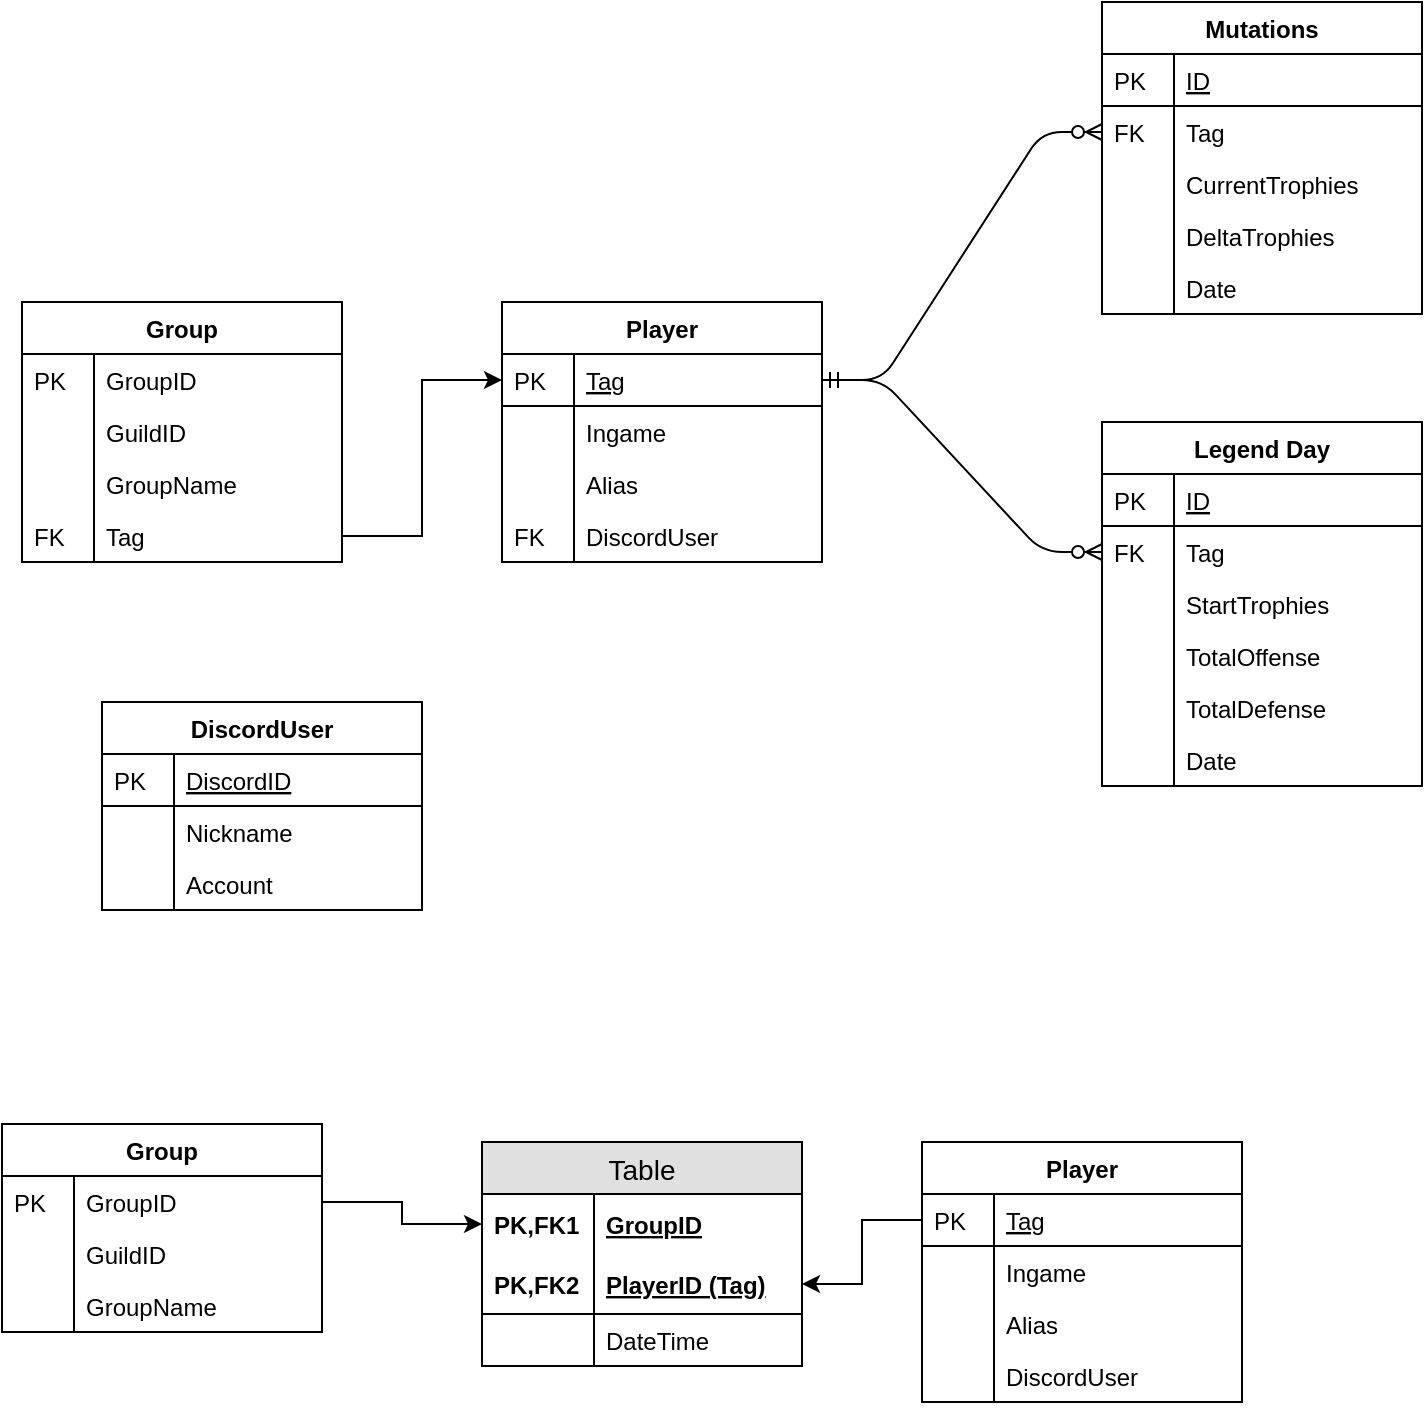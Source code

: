 <mxfile version="12.9.3" type="device"><diagram id="C5RBs43oDa-KdzZeNtuy" name="Page-1"><mxGraphModel dx="1662" dy="822" grid="1" gridSize="10" guides="1" tooltips="1" connect="1" arrows="1" fold="1" page="1" pageScale="1" pageWidth="827" pageHeight="1169" math="0" shadow="0"><root><mxCell id="WIyWlLk6GJQsqaUBKTNV-0"/><mxCell id="WIyWlLk6GJQsqaUBKTNV-1" parent="WIyWlLk6GJQsqaUBKTNV-0"/><mxCell id="E9Kwgql5SW9fUj5pc6nq-28" value="" style="edgeStyle=entityRelationEdgeStyle;fontSize=12;html=1;endArrow=ERzeroToMany;startArrow=ERmandOne;" parent="WIyWlLk6GJQsqaUBKTNV-1" source="zkfFHV4jXpPFQw0GAbJ--52" target="E9Kwgql5SW9fUj5pc6nq-3" edge="1"><mxGeometry width="100" height="100" relative="1" as="geometry"><mxPoint x="440" y="350" as="sourcePoint"/><mxPoint x="540" y="250" as="targetPoint"/></mxGeometry></mxCell><mxCell id="E9Kwgql5SW9fUj5pc6nq-33" value="" style="edgeStyle=entityRelationEdgeStyle;fontSize=12;html=1;endArrow=ERzeroToMany;startArrow=ERmandOne;" parent="WIyWlLk6GJQsqaUBKTNV-1" source="zkfFHV4jXpPFQw0GAbJ--52" target="E9Kwgql5SW9fUj5pc6nq-18" edge="1"><mxGeometry width="100" height="100" relative="1" as="geometry"><mxPoint x="460" y="189" as="sourcePoint"/><mxPoint x="580" y="215" as="targetPoint"/></mxGeometry></mxCell><mxCell id="E9Kwgql5SW9fUj5pc6nq-0" value="Mutations" style="swimlane;fontStyle=1;childLayout=stackLayout;horizontal=1;startSize=26;horizontalStack=0;resizeParent=1;resizeLast=0;collapsible=1;marginBottom=0;rounded=0;shadow=0;strokeWidth=1;" parent="WIyWlLk6GJQsqaUBKTNV-1" vertex="1"><mxGeometry x="590" y="70" width="160" height="156" as="geometry"><mxRectangle x="20" y="80" width="160" height="26" as="alternateBounds"/></mxGeometry></mxCell><mxCell id="E9Kwgql5SW9fUj5pc6nq-1" value="ID" style="shape=partialRectangle;top=0;left=0;right=0;bottom=1;align=left;verticalAlign=top;fillColor=none;spacingLeft=40;spacingRight=4;overflow=hidden;rotatable=0;points=[[0,0.5],[1,0.5]];portConstraint=eastwest;dropTarget=0;rounded=0;shadow=0;strokeWidth=1;fontStyle=4" parent="E9Kwgql5SW9fUj5pc6nq-0" vertex="1"><mxGeometry y="26" width="160" height="26" as="geometry"/></mxCell><mxCell id="E9Kwgql5SW9fUj5pc6nq-2" value="PK" style="shape=partialRectangle;top=0;left=0;bottom=0;fillColor=none;align=left;verticalAlign=top;spacingLeft=4;spacingRight=4;overflow=hidden;rotatable=0;points=[];portConstraint=eastwest;part=1;" parent="E9Kwgql5SW9fUj5pc6nq-1" vertex="1" connectable="0"><mxGeometry width="36" height="26" as="geometry"/></mxCell><mxCell id="E9Kwgql5SW9fUj5pc6nq-3" value="Tag&#10;" style="shape=partialRectangle;top=0;left=0;right=0;bottom=0;align=left;verticalAlign=top;fillColor=none;spacingLeft=40;spacingRight=4;overflow=hidden;rotatable=0;points=[[0,0.5],[1,0.5]];portConstraint=eastwest;dropTarget=0;rounded=0;shadow=0;strokeWidth=1;" parent="E9Kwgql5SW9fUj5pc6nq-0" vertex="1"><mxGeometry y="52" width="160" height="26" as="geometry"/></mxCell><mxCell id="E9Kwgql5SW9fUj5pc6nq-4" value="FK" style="shape=partialRectangle;top=0;left=0;bottom=0;fillColor=none;align=left;verticalAlign=top;spacingLeft=4;spacingRight=4;overflow=hidden;rotatable=0;points=[];portConstraint=eastwest;part=1;" parent="E9Kwgql5SW9fUj5pc6nq-3" vertex="1" connectable="0"><mxGeometry width="36" height="26" as="geometry"/></mxCell><mxCell id="E9Kwgql5SW9fUj5pc6nq-9" value="CurrentTrophies&#10;" style="shape=partialRectangle;top=0;left=0;right=0;bottom=0;align=left;verticalAlign=top;fillColor=none;spacingLeft=40;spacingRight=4;overflow=hidden;rotatable=0;points=[[0,0.5],[1,0.5]];portConstraint=eastwest;dropTarget=0;rounded=0;shadow=0;strokeWidth=1;" parent="E9Kwgql5SW9fUj5pc6nq-0" vertex="1"><mxGeometry y="78" width="160" height="26" as="geometry"/></mxCell><mxCell id="E9Kwgql5SW9fUj5pc6nq-10" value="" style="shape=partialRectangle;top=0;left=0;bottom=0;fillColor=none;align=left;verticalAlign=top;spacingLeft=4;spacingRight=4;overflow=hidden;rotatable=0;points=[];portConstraint=eastwest;part=1;" parent="E9Kwgql5SW9fUj5pc6nq-9" vertex="1" connectable="0"><mxGeometry width="36" height="26" as="geometry"/></mxCell><mxCell id="E9Kwgql5SW9fUj5pc6nq-11" value="DeltaTrophies&#10;" style="shape=partialRectangle;top=0;left=0;right=0;bottom=0;align=left;verticalAlign=top;fillColor=none;spacingLeft=40;spacingRight=4;overflow=hidden;rotatable=0;points=[[0,0.5],[1,0.5]];portConstraint=eastwest;dropTarget=0;rounded=0;shadow=0;strokeWidth=1;" parent="E9Kwgql5SW9fUj5pc6nq-0" vertex="1"><mxGeometry y="104" width="160" height="26" as="geometry"/></mxCell><mxCell id="E9Kwgql5SW9fUj5pc6nq-12" value="" style="shape=partialRectangle;top=0;left=0;bottom=0;fillColor=none;align=left;verticalAlign=top;spacingLeft=4;spacingRight=4;overflow=hidden;rotatable=0;points=[];portConstraint=eastwest;part=1;" parent="E9Kwgql5SW9fUj5pc6nq-11" vertex="1" connectable="0"><mxGeometry width="36" height="26" as="geometry"/></mxCell><mxCell id="E9Kwgql5SW9fUj5pc6nq-13" value="Date" style="shape=partialRectangle;top=0;left=0;right=0;bottom=0;align=left;verticalAlign=top;fillColor=none;spacingLeft=40;spacingRight=4;overflow=hidden;rotatable=0;points=[[0,0.5],[1,0.5]];portConstraint=eastwest;dropTarget=0;rounded=0;shadow=0;strokeWidth=1;" parent="E9Kwgql5SW9fUj5pc6nq-0" vertex="1"><mxGeometry y="130" width="160" height="26" as="geometry"/></mxCell><mxCell id="E9Kwgql5SW9fUj5pc6nq-14" value="" style="shape=partialRectangle;top=0;left=0;bottom=0;fillColor=none;align=left;verticalAlign=top;spacingLeft=4;spacingRight=4;overflow=hidden;rotatable=0;points=[];portConstraint=eastwest;part=1;" parent="E9Kwgql5SW9fUj5pc6nq-13" vertex="1" connectable="0"><mxGeometry width="36" height="26" as="geometry"/></mxCell><mxCell id="E9Kwgql5SW9fUj5pc6nq-15" value="Legend Day" style="swimlane;fontStyle=1;childLayout=stackLayout;horizontal=1;startSize=26;horizontalStack=0;resizeParent=1;resizeLast=0;collapsible=1;marginBottom=0;rounded=0;shadow=0;strokeWidth=1;" parent="WIyWlLk6GJQsqaUBKTNV-1" vertex="1"><mxGeometry x="590" y="280" width="160" height="182" as="geometry"><mxRectangle x="20" y="80" width="160" height="26" as="alternateBounds"/></mxGeometry></mxCell><mxCell id="E9Kwgql5SW9fUj5pc6nq-16" value="ID" style="shape=partialRectangle;top=0;left=0;right=0;bottom=1;align=left;verticalAlign=top;fillColor=none;spacingLeft=40;spacingRight=4;overflow=hidden;rotatable=0;points=[[0,0.5],[1,0.5]];portConstraint=eastwest;dropTarget=0;rounded=0;shadow=0;strokeWidth=1;fontStyle=4" parent="E9Kwgql5SW9fUj5pc6nq-15" vertex="1"><mxGeometry y="26" width="160" height="26" as="geometry"/></mxCell><mxCell id="E9Kwgql5SW9fUj5pc6nq-17" value="PK" style="shape=partialRectangle;top=0;left=0;bottom=0;fillColor=none;align=left;verticalAlign=top;spacingLeft=4;spacingRight=4;overflow=hidden;rotatable=0;points=[];portConstraint=eastwest;part=1;" parent="E9Kwgql5SW9fUj5pc6nq-16" vertex="1" connectable="0"><mxGeometry width="36" height="26" as="geometry"/></mxCell><mxCell id="E9Kwgql5SW9fUj5pc6nq-18" value="Tag&#10;" style="shape=partialRectangle;top=0;left=0;right=0;bottom=0;align=left;verticalAlign=top;fillColor=none;spacingLeft=40;spacingRight=4;overflow=hidden;rotatable=0;points=[[0,0.5],[1,0.5]];portConstraint=eastwest;dropTarget=0;rounded=0;shadow=0;strokeWidth=1;" parent="E9Kwgql5SW9fUj5pc6nq-15" vertex="1"><mxGeometry y="52" width="160" height="26" as="geometry"/></mxCell><mxCell id="E9Kwgql5SW9fUj5pc6nq-19" value="FK" style="shape=partialRectangle;top=0;left=0;bottom=0;fillColor=none;align=left;verticalAlign=top;spacingLeft=4;spacingRight=4;overflow=hidden;rotatable=0;points=[];portConstraint=eastwest;part=1;" parent="E9Kwgql5SW9fUj5pc6nq-18" vertex="1" connectable="0"><mxGeometry width="36" height="26" as="geometry"/></mxCell><mxCell id="E9Kwgql5SW9fUj5pc6nq-20" value="StartTrophies&#10;" style="shape=partialRectangle;top=0;left=0;right=0;bottom=0;align=left;verticalAlign=top;fillColor=none;spacingLeft=40;spacingRight=4;overflow=hidden;rotatable=0;points=[[0,0.5],[1,0.5]];portConstraint=eastwest;dropTarget=0;rounded=0;shadow=0;strokeWidth=1;" parent="E9Kwgql5SW9fUj5pc6nq-15" vertex="1"><mxGeometry y="78" width="160" height="26" as="geometry"/></mxCell><mxCell id="E9Kwgql5SW9fUj5pc6nq-21" value="" style="shape=partialRectangle;top=0;left=0;bottom=0;fillColor=none;align=left;verticalAlign=top;spacingLeft=4;spacingRight=4;overflow=hidden;rotatable=0;points=[];portConstraint=eastwest;part=1;" parent="E9Kwgql5SW9fUj5pc6nq-20" vertex="1" connectable="0"><mxGeometry width="36" height="26" as="geometry"/></mxCell><mxCell id="E9Kwgql5SW9fUj5pc6nq-22" value="TotalOffense&#10;" style="shape=partialRectangle;top=0;left=0;right=0;bottom=0;align=left;verticalAlign=top;fillColor=none;spacingLeft=40;spacingRight=4;overflow=hidden;rotatable=0;points=[[0,0.5],[1,0.5]];portConstraint=eastwest;dropTarget=0;rounded=0;shadow=0;strokeWidth=1;" parent="E9Kwgql5SW9fUj5pc6nq-15" vertex="1"><mxGeometry y="104" width="160" height="26" as="geometry"/></mxCell><mxCell id="E9Kwgql5SW9fUj5pc6nq-23" value="" style="shape=partialRectangle;top=0;left=0;bottom=0;fillColor=none;align=left;verticalAlign=top;spacingLeft=4;spacingRight=4;overflow=hidden;rotatable=0;points=[];portConstraint=eastwest;part=1;" parent="E9Kwgql5SW9fUj5pc6nq-22" vertex="1" connectable="0"><mxGeometry width="36" height="26" as="geometry"/></mxCell><mxCell id="E9Kwgql5SW9fUj5pc6nq-24" value="TotalDefense&#10;" style="shape=partialRectangle;top=0;left=0;right=0;bottom=0;align=left;verticalAlign=top;fillColor=none;spacingLeft=40;spacingRight=4;overflow=hidden;rotatable=0;points=[[0,0.5],[1,0.5]];portConstraint=eastwest;dropTarget=0;rounded=0;shadow=0;strokeWidth=1;" parent="E9Kwgql5SW9fUj5pc6nq-15" vertex="1"><mxGeometry y="130" width="160" height="26" as="geometry"/></mxCell><mxCell id="E9Kwgql5SW9fUj5pc6nq-25" value="" style="shape=partialRectangle;top=0;left=0;bottom=0;fillColor=none;align=left;verticalAlign=top;spacingLeft=4;spacingRight=4;overflow=hidden;rotatable=0;points=[];portConstraint=eastwest;part=1;" parent="E9Kwgql5SW9fUj5pc6nq-24" vertex="1" connectable="0"><mxGeometry width="36" height="26" as="geometry"/></mxCell><mxCell id="E9Kwgql5SW9fUj5pc6nq-31" value="Date" style="shape=partialRectangle;top=0;left=0;right=0;bottom=0;align=left;verticalAlign=top;fillColor=none;spacingLeft=40;spacingRight=4;overflow=hidden;rotatable=0;points=[[0,0.5],[1,0.5]];portConstraint=eastwest;dropTarget=0;rounded=0;shadow=0;strokeWidth=1;" parent="E9Kwgql5SW9fUj5pc6nq-15" vertex="1"><mxGeometry y="156" width="160" height="26" as="geometry"/></mxCell><mxCell id="E9Kwgql5SW9fUj5pc6nq-32" value="" style="shape=partialRectangle;top=0;left=0;bottom=0;fillColor=none;align=left;verticalAlign=top;spacingLeft=4;spacingRight=4;overflow=hidden;rotatable=0;points=[];portConstraint=eastwest;part=1;" parent="E9Kwgql5SW9fUj5pc6nq-31" vertex="1" connectable="0"><mxGeometry width="36" height="26" as="geometry"/></mxCell><mxCell id="zkfFHV4jXpPFQw0GAbJ--51" value="Player" style="swimlane;fontStyle=1;childLayout=stackLayout;horizontal=1;startSize=26;horizontalStack=0;resizeParent=1;resizeLast=0;collapsible=1;marginBottom=0;rounded=0;shadow=0;strokeWidth=1;" parent="WIyWlLk6GJQsqaUBKTNV-1" vertex="1"><mxGeometry x="290" y="220" width="160" height="130" as="geometry"><mxRectangle x="20" y="80" width="160" height="26" as="alternateBounds"/></mxGeometry></mxCell><mxCell id="zkfFHV4jXpPFQw0GAbJ--52" value="Tag" style="shape=partialRectangle;top=0;left=0;right=0;bottom=1;align=left;verticalAlign=top;fillColor=none;spacingLeft=40;spacingRight=4;overflow=hidden;rotatable=0;points=[[0,0.5],[1,0.5]];portConstraint=eastwest;dropTarget=0;rounded=0;shadow=0;strokeWidth=1;fontStyle=4" parent="zkfFHV4jXpPFQw0GAbJ--51" vertex="1"><mxGeometry y="26" width="160" height="26" as="geometry"/></mxCell><mxCell id="zkfFHV4jXpPFQw0GAbJ--53" value="PK" style="shape=partialRectangle;top=0;left=0;bottom=0;fillColor=none;align=left;verticalAlign=top;spacingLeft=4;spacingRight=4;overflow=hidden;rotatable=0;points=[];portConstraint=eastwest;part=1;" parent="zkfFHV4jXpPFQw0GAbJ--52" vertex="1" connectable="0"><mxGeometry width="36" height="26" as="geometry"/></mxCell><mxCell id="zkfFHV4jXpPFQw0GAbJ--54" value="Ingame" style="shape=partialRectangle;top=0;left=0;right=0;bottom=0;align=left;verticalAlign=top;fillColor=none;spacingLeft=40;spacingRight=4;overflow=hidden;rotatable=0;points=[[0,0.5],[1,0.5]];portConstraint=eastwest;dropTarget=0;rounded=0;shadow=0;strokeWidth=1;" parent="zkfFHV4jXpPFQw0GAbJ--51" vertex="1"><mxGeometry y="52" width="160" height="26" as="geometry"/></mxCell><mxCell id="zkfFHV4jXpPFQw0GAbJ--55" value="" style="shape=partialRectangle;top=0;left=0;bottom=0;fillColor=none;align=left;verticalAlign=top;spacingLeft=4;spacingRight=4;overflow=hidden;rotatable=0;points=[];portConstraint=eastwest;part=1;" parent="zkfFHV4jXpPFQw0GAbJ--54" vertex="1" connectable="0"><mxGeometry width="36" height="26" as="geometry"/></mxCell><mxCell id="E9Kwgql5SW9fUj5pc6nq-5" value="Alias&#10;" style="shape=partialRectangle;top=0;left=0;right=0;bottom=0;align=left;verticalAlign=top;fillColor=none;spacingLeft=40;spacingRight=4;overflow=hidden;rotatable=0;points=[[0,0.5],[1,0.5]];portConstraint=eastwest;dropTarget=0;rounded=0;shadow=0;strokeWidth=1;" parent="zkfFHV4jXpPFQw0GAbJ--51" vertex="1"><mxGeometry y="78" width="160" height="26" as="geometry"/></mxCell><mxCell id="E9Kwgql5SW9fUj5pc6nq-6" value="" style="shape=partialRectangle;top=0;left=0;bottom=0;fillColor=none;align=left;verticalAlign=top;spacingLeft=4;spacingRight=4;overflow=hidden;rotatable=0;points=[];portConstraint=eastwest;part=1;" parent="E9Kwgql5SW9fUj5pc6nq-5" vertex="1" connectable="0"><mxGeometry width="36" height="26" as="geometry"/></mxCell><mxCell id="E9Kwgql5SW9fUj5pc6nq-7" value="DiscordUser&#10;" style="shape=partialRectangle;top=0;left=0;right=0;bottom=0;align=left;verticalAlign=top;fillColor=none;spacingLeft=40;spacingRight=4;overflow=hidden;rotatable=0;points=[[0,0.5],[1,0.5]];portConstraint=eastwest;dropTarget=0;rounded=0;shadow=0;strokeWidth=1;" parent="zkfFHV4jXpPFQw0GAbJ--51" vertex="1"><mxGeometry y="104" width="160" height="26" as="geometry"/></mxCell><mxCell id="E9Kwgql5SW9fUj5pc6nq-8" value="FK" style="shape=partialRectangle;top=0;left=0;bottom=0;fillColor=none;align=left;verticalAlign=top;spacingLeft=4;spacingRight=4;overflow=hidden;rotatable=0;points=[];portConstraint=eastwest;part=1;" parent="E9Kwgql5SW9fUj5pc6nq-7" vertex="1" connectable="0"><mxGeometry width="36" height="26" as="geometry"/></mxCell><mxCell id="E9Kwgql5SW9fUj5pc6nq-52" value="DiscordUser" style="swimlane;fontStyle=1;childLayout=stackLayout;horizontal=1;startSize=26;horizontalStack=0;resizeParent=1;resizeLast=0;collapsible=1;marginBottom=0;rounded=0;shadow=0;strokeWidth=1;" parent="WIyWlLk6GJQsqaUBKTNV-1" vertex="1"><mxGeometry x="90" y="420" width="160" height="104" as="geometry"><mxRectangle x="20" y="80" width="160" height="26" as="alternateBounds"/></mxGeometry></mxCell><mxCell id="E9Kwgql5SW9fUj5pc6nq-53" value="DiscordID" style="shape=partialRectangle;top=0;left=0;right=0;bottom=1;align=left;verticalAlign=top;fillColor=none;spacingLeft=40;spacingRight=4;overflow=hidden;rotatable=0;points=[[0,0.5],[1,0.5]];portConstraint=eastwest;dropTarget=0;rounded=0;shadow=0;strokeWidth=1;fontStyle=4" parent="E9Kwgql5SW9fUj5pc6nq-52" vertex="1"><mxGeometry y="26" width="160" height="26" as="geometry"/></mxCell><mxCell id="E9Kwgql5SW9fUj5pc6nq-54" value="PK" style="shape=partialRectangle;top=0;left=0;bottom=0;fillColor=none;align=left;verticalAlign=top;spacingLeft=4;spacingRight=4;overflow=hidden;rotatable=0;points=[];portConstraint=eastwest;part=1;" parent="E9Kwgql5SW9fUj5pc6nq-53" vertex="1" connectable="0"><mxGeometry width="36" height="26" as="geometry"/></mxCell><mxCell id="E9Kwgql5SW9fUj5pc6nq-57" value="Nickname" style="shape=partialRectangle;top=0;left=0;right=0;bottom=0;align=left;verticalAlign=top;fillColor=none;spacingLeft=40;spacingRight=4;overflow=hidden;rotatable=0;points=[[0,0.5],[1,0.5]];portConstraint=eastwest;dropTarget=0;rounded=0;shadow=0;strokeWidth=1;" parent="E9Kwgql5SW9fUj5pc6nq-52" vertex="1"><mxGeometry y="52" width="160" height="26" as="geometry"/></mxCell><mxCell id="E9Kwgql5SW9fUj5pc6nq-58" value="" style="shape=partialRectangle;top=0;left=0;bottom=0;fillColor=none;align=left;verticalAlign=top;spacingLeft=4;spacingRight=4;overflow=hidden;rotatable=0;points=[];portConstraint=eastwest;part=1;" parent="E9Kwgql5SW9fUj5pc6nq-57" vertex="1" connectable="0"><mxGeometry width="36" height="26" as="geometry"/></mxCell><mxCell id="E9Kwgql5SW9fUj5pc6nq-59" value="Account" style="shape=partialRectangle;top=0;left=0;right=0;bottom=0;align=left;verticalAlign=top;fillColor=none;spacingLeft=40;spacingRight=4;overflow=hidden;rotatable=0;points=[[0,0.5],[1,0.5]];portConstraint=eastwest;dropTarget=0;rounded=0;shadow=0;strokeWidth=1;" parent="E9Kwgql5SW9fUj5pc6nq-52" vertex="1"><mxGeometry y="78" width="160" height="26" as="geometry"/></mxCell><mxCell id="E9Kwgql5SW9fUj5pc6nq-60" value="" style="shape=partialRectangle;top=0;left=0;bottom=0;fillColor=none;align=left;verticalAlign=top;spacingLeft=4;spacingRight=4;overflow=hidden;rotatable=0;points=[];portConstraint=eastwest;part=1;" parent="E9Kwgql5SW9fUj5pc6nq-59" vertex="1" connectable="0"><mxGeometry width="36" height="26" as="geometry"/></mxCell><mxCell id="E9Kwgql5SW9fUj5pc6nq-64" value="Group" style="swimlane;fontStyle=1;childLayout=stackLayout;horizontal=1;startSize=26;horizontalStack=0;resizeParent=1;resizeLast=0;collapsible=1;marginBottom=0;rounded=0;shadow=0;strokeWidth=1;" parent="WIyWlLk6GJQsqaUBKTNV-1" vertex="1"><mxGeometry x="50" y="220" width="160" height="130" as="geometry"><mxRectangle x="20" y="80" width="160" height="26" as="alternateBounds"/></mxGeometry></mxCell><mxCell id="E9Kwgql5SW9fUj5pc6nq-65" value="GroupID" style="shape=partialRectangle;top=0;left=0;right=0;bottom=0;align=left;verticalAlign=top;fillColor=none;spacingLeft=40;spacingRight=4;overflow=hidden;rotatable=0;points=[[0,0.5],[1,0.5]];portConstraint=eastwest;dropTarget=0;rounded=0;shadow=0;strokeWidth=1;" parent="E9Kwgql5SW9fUj5pc6nq-64" vertex="1"><mxGeometry y="26" width="160" height="26" as="geometry"/></mxCell><mxCell id="E9Kwgql5SW9fUj5pc6nq-66" value="PK" style="shape=partialRectangle;top=0;left=0;bottom=0;fillColor=none;align=left;verticalAlign=top;spacingLeft=4;spacingRight=4;overflow=hidden;rotatable=0;points=[];portConstraint=eastwest;part=1;" parent="E9Kwgql5SW9fUj5pc6nq-65" vertex="1" connectable="0"><mxGeometry width="36" height="26" as="geometry"/></mxCell><mxCell id="E9Kwgql5SW9fUj5pc6nq-69" value="GuildID" style="shape=partialRectangle;top=0;left=0;right=0;bottom=0;align=left;verticalAlign=top;fillColor=none;spacingLeft=40;spacingRight=4;overflow=hidden;rotatable=0;points=[[0,0.5],[1,0.5]];portConstraint=eastwest;dropTarget=0;rounded=0;shadow=0;strokeWidth=1;" parent="E9Kwgql5SW9fUj5pc6nq-64" vertex="1"><mxGeometry y="52" width="160" height="26" as="geometry"/></mxCell><mxCell id="E9Kwgql5SW9fUj5pc6nq-70" value="" style="shape=partialRectangle;top=0;left=0;bottom=0;fillColor=none;align=left;verticalAlign=top;spacingLeft=4;spacingRight=4;overflow=hidden;rotatable=0;points=[];portConstraint=eastwest;part=1;" parent="E9Kwgql5SW9fUj5pc6nq-69" vertex="1" connectable="0"><mxGeometry width="36" height="26" as="geometry"/></mxCell><mxCell id="E9Kwgql5SW9fUj5pc6nq-67" value="GroupName" style="shape=partialRectangle;top=0;left=0;right=0;bottom=0;align=left;verticalAlign=top;fillColor=none;spacingLeft=40;spacingRight=4;overflow=hidden;rotatable=0;points=[[0,0.5],[1,0.5]];portConstraint=eastwest;dropTarget=0;rounded=0;shadow=0;strokeWidth=1;" parent="E9Kwgql5SW9fUj5pc6nq-64" vertex="1"><mxGeometry y="78" width="160" height="26" as="geometry"/></mxCell><mxCell id="E9Kwgql5SW9fUj5pc6nq-68" value="" style="shape=partialRectangle;top=0;left=0;bottom=0;fillColor=none;align=left;verticalAlign=top;spacingLeft=4;spacingRight=4;overflow=hidden;rotatable=0;points=[];portConstraint=eastwest;part=1;" parent="E9Kwgql5SW9fUj5pc6nq-67" vertex="1" connectable="0"><mxGeometry width="36" height="26" as="geometry"/></mxCell><mxCell id="E9Kwgql5SW9fUj5pc6nq-71" value="Tag" style="shape=partialRectangle;top=0;left=0;right=0;bottom=0;align=left;verticalAlign=top;fillColor=none;spacingLeft=40;spacingRight=4;overflow=hidden;rotatable=0;points=[[0,0.5],[1,0.5]];portConstraint=eastwest;dropTarget=0;rounded=0;shadow=0;strokeWidth=1;" parent="E9Kwgql5SW9fUj5pc6nq-64" vertex="1"><mxGeometry y="104" width="160" height="26" as="geometry"/></mxCell><mxCell id="E9Kwgql5SW9fUj5pc6nq-72" value="FK" style="shape=partialRectangle;top=0;left=0;bottom=0;fillColor=none;align=left;verticalAlign=top;spacingLeft=4;spacingRight=4;overflow=hidden;rotatable=0;points=[];portConstraint=eastwest;part=1;" parent="E9Kwgql5SW9fUj5pc6nq-71" vertex="1" connectable="0"><mxGeometry width="36" height="26" as="geometry"/></mxCell><mxCell id="E9Kwgql5SW9fUj5pc6nq-74" style="edgeStyle=orthogonalEdgeStyle;rounded=0;orthogonalLoop=1;jettySize=auto;html=1;" parent="WIyWlLk6GJQsqaUBKTNV-1" source="E9Kwgql5SW9fUj5pc6nq-71" target="zkfFHV4jXpPFQw0GAbJ--52" edge="1"><mxGeometry relative="1" as="geometry"/></mxCell><mxCell id="E9Kwgql5SW9fUj5pc6nq-75" value="Table" style="swimlane;fontStyle=0;childLayout=stackLayout;horizontal=1;startSize=26;fillColor=#e0e0e0;horizontalStack=0;resizeParent=1;resizeParentMax=0;resizeLast=0;collapsible=1;marginBottom=0;swimlaneFillColor=#ffffff;align=center;fontSize=14;" parent="WIyWlLk6GJQsqaUBKTNV-1" vertex="1"><mxGeometry x="280" y="640" width="160" height="112" as="geometry"/></mxCell><mxCell id="E9Kwgql5SW9fUj5pc6nq-76" value="GroupID" style="shape=partialRectangle;top=0;left=0;right=0;bottom=0;align=left;verticalAlign=middle;fillColor=none;spacingLeft=60;spacingRight=4;overflow=hidden;rotatable=0;points=[[0,0.5],[1,0.5]];portConstraint=eastwest;dropTarget=0;fontStyle=5;fontSize=12;" parent="E9Kwgql5SW9fUj5pc6nq-75" vertex="1"><mxGeometry y="26" width="160" height="30" as="geometry"/></mxCell><mxCell id="E9Kwgql5SW9fUj5pc6nq-77" value="PK,FK1" style="shape=partialRectangle;fontStyle=1;top=0;left=0;bottom=0;fillColor=none;align=left;verticalAlign=middle;spacingLeft=4;spacingRight=4;overflow=hidden;rotatable=0;points=[];portConstraint=eastwest;part=1;fontSize=12;" parent="E9Kwgql5SW9fUj5pc6nq-76" vertex="1" connectable="0"><mxGeometry width="56" height="30" as="geometry"/></mxCell><mxCell id="E9Kwgql5SW9fUj5pc6nq-78" value="PlayerID (Tag)" style="shape=partialRectangle;top=0;left=0;right=0;bottom=1;align=left;verticalAlign=middle;fillColor=none;spacingLeft=60;spacingRight=4;overflow=hidden;rotatable=0;points=[[0,0.5],[1,0.5]];portConstraint=eastwest;dropTarget=0;fontStyle=5;fontSize=12;" parent="E9Kwgql5SW9fUj5pc6nq-75" vertex="1"><mxGeometry y="56" width="160" height="30" as="geometry"/></mxCell><mxCell id="E9Kwgql5SW9fUj5pc6nq-79" value="PK,FK2" style="shape=partialRectangle;fontStyle=1;top=0;left=0;bottom=0;fillColor=none;align=left;verticalAlign=middle;spacingLeft=4;spacingRight=4;overflow=hidden;rotatable=0;points=[];portConstraint=eastwest;part=1;fontSize=12;" parent="E9Kwgql5SW9fUj5pc6nq-78" vertex="1" connectable="0"><mxGeometry width="56" height="30" as="geometry"/></mxCell><mxCell id="E9Kwgql5SW9fUj5pc6nq-80" value="DateTime" style="shape=partialRectangle;top=0;left=0;right=0;bottom=0;align=left;verticalAlign=top;fillColor=none;spacingLeft=60;spacingRight=4;overflow=hidden;rotatable=0;points=[[0,0.5],[1,0.5]];portConstraint=eastwest;dropTarget=0;fontSize=12;" parent="E9Kwgql5SW9fUj5pc6nq-75" vertex="1"><mxGeometry y="86" width="160" height="26" as="geometry"/></mxCell><mxCell id="E9Kwgql5SW9fUj5pc6nq-81" value="" style="shape=partialRectangle;top=0;left=0;bottom=0;fillColor=none;align=left;verticalAlign=top;spacingLeft=4;spacingRight=4;overflow=hidden;rotatable=0;points=[];portConstraint=eastwest;part=1;fontSize=12;" parent="E9Kwgql5SW9fUj5pc6nq-80" vertex="1" connectable="0"><mxGeometry width="56" height="26" as="geometry"/></mxCell><mxCell id="E9Kwgql5SW9fUj5pc6nq-91" style="edgeStyle=orthogonalEdgeStyle;rounded=0;orthogonalLoop=1;jettySize=auto;html=1;" parent="WIyWlLk6GJQsqaUBKTNV-1" source="E9Kwgql5SW9fUj5pc6nq-83" target="E9Kwgql5SW9fUj5pc6nq-76" edge="1"><mxGeometry relative="1" as="geometry"/></mxCell><mxCell id="E9Kwgql5SW9fUj5pc6nq-82" value="Group" style="swimlane;fontStyle=1;childLayout=stackLayout;horizontal=1;startSize=26;horizontalStack=0;resizeParent=1;resizeLast=0;collapsible=1;marginBottom=0;rounded=0;shadow=0;strokeWidth=1;" parent="WIyWlLk6GJQsqaUBKTNV-1" vertex="1"><mxGeometry x="40" y="631" width="160" height="104" as="geometry"><mxRectangle x="20" y="80" width="160" height="26" as="alternateBounds"/></mxGeometry></mxCell><mxCell id="E9Kwgql5SW9fUj5pc6nq-83" value="GroupID" style="shape=partialRectangle;top=0;left=0;right=0;bottom=0;align=left;verticalAlign=top;fillColor=none;spacingLeft=40;spacingRight=4;overflow=hidden;rotatable=0;points=[[0,0.5],[1,0.5]];portConstraint=eastwest;dropTarget=0;rounded=0;shadow=0;strokeWidth=1;" parent="E9Kwgql5SW9fUj5pc6nq-82" vertex="1"><mxGeometry y="26" width="160" height="26" as="geometry"/></mxCell><mxCell id="E9Kwgql5SW9fUj5pc6nq-84" value="PK" style="shape=partialRectangle;top=0;left=0;bottom=0;fillColor=none;align=left;verticalAlign=top;spacingLeft=4;spacingRight=4;overflow=hidden;rotatable=0;points=[];portConstraint=eastwest;part=1;" parent="E9Kwgql5SW9fUj5pc6nq-83" vertex="1" connectable="0"><mxGeometry width="36" height="26" as="geometry"/></mxCell><mxCell id="E9Kwgql5SW9fUj5pc6nq-85" value="GuildID" style="shape=partialRectangle;top=0;left=0;right=0;bottom=0;align=left;verticalAlign=top;fillColor=none;spacingLeft=40;spacingRight=4;overflow=hidden;rotatable=0;points=[[0,0.5],[1,0.5]];portConstraint=eastwest;dropTarget=0;rounded=0;shadow=0;strokeWidth=1;" parent="E9Kwgql5SW9fUj5pc6nq-82" vertex="1"><mxGeometry y="52" width="160" height="26" as="geometry"/></mxCell><mxCell id="E9Kwgql5SW9fUj5pc6nq-86" value="" style="shape=partialRectangle;top=0;left=0;bottom=0;fillColor=none;align=left;verticalAlign=top;spacingLeft=4;spacingRight=4;overflow=hidden;rotatable=0;points=[];portConstraint=eastwest;part=1;" parent="E9Kwgql5SW9fUj5pc6nq-85" vertex="1" connectable="0"><mxGeometry width="36" height="26" as="geometry"/></mxCell><mxCell id="E9Kwgql5SW9fUj5pc6nq-87" value="GroupName" style="shape=partialRectangle;top=0;left=0;right=0;bottom=0;align=left;verticalAlign=top;fillColor=none;spacingLeft=40;spacingRight=4;overflow=hidden;rotatable=0;points=[[0,0.5],[1,0.5]];portConstraint=eastwest;dropTarget=0;rounded=0;shadow=0;strokeWidth=1;" parent="E9Kwgql5SW9fUj5pc6nq-82" vertex="1"><mxGeometry y="78" width="160" height="26" as="geometry"/></mxCell><mxCell id="E9Kwgql5SW9fUj5pc6nq-88" value="" style="shape=partialRectangle;top=0;left=0;bottom=0;fillColor=none;align=left;verticalAlign=top;spacingLeft=4;spacingRight=4;overflow=hidden;rotatable=0;points=[];portConstraint=eastwest;part=1;" parent="E9Kwgql5SW9fUj5pc6nq-87" vertex="1" connectable="0"><mxGeometry width="36" height="26" as="geometry"/></mxCell><mxCell id="E9Kwgql5SW9fUj5pc6nq-92" value="Player" style="swimlane;fontStyle=1;childLayout=stackLayout;horizontal=1;startSize=26;horizontalStack=0;resizeParent=1;resizeLast=0;collapsible=1;marginBottom=0;rounded=0;shadow=0;strokeWidth=1;" parent="WIyWlLk6GJQsqaUBKTNV-1" vertex="1"><mxGeometry x="500" y="640" width="160" height="130" as="geometry"><mxRectangle x="20" y="80" width="160" height="26" as="alternateBounds"/></mxGeometry></mxCell><mxCell id="E9Kwgql5SW9fUj5pc6nq-93" value="Tag" style="shape=partialRectangle;top=0;left=0;right=0;bottom=1;align=left;verticalAlign=top;fillColor=none;spacingLeft=40;spacingRight=4;overflow=hidden;rotatable=0;points=[[0,0.5],[1,0.5]];portConstraint=eastwest;dropTarget=0;rounded=0;shadow=0;strokeWidth=1;fontStyle=4" parent="E9Kwgql5SW9fUj5pc6nq-92" vertex="1"><mxGeometry y="26" width="160" height="26" as="geometry"/></mxCell><mxCell id="E9Kwgql5SW9fUj5pc6nq-94" value="PK" style="shape=partialRectangle;top=0;left=0;bottom=0;fillColor=none;align=left;verticalAlign=top;spacingLeft=4;spacingRight=4;overflow=hidden;rotatable=0;points=[];portConstraint=eastwest;part=1;" parent="E9Kwgql5SW9fUj5pc6nq-93" vertex="1" connectable="0"><mxGeometry width="36" height="26" as="geometry"/></mxCell><mxCell id="E9Kwgql5SW9fUj5pc6nq-95" value="Ingame" style="shape=partialRectangle;top=0;left=0;right=0;bottom=0;align=left;verticalAlign=top;fillColor=none;spacingLeft=40;spacingRight=4;overflow=hidden;rotatable=0;points=[[0,0.5],[1,0.5]];portConstraint=eastwest;dropTarget=0;rounded=0;shadow=0;strokeWidth=1;" parent="E9Kwgql5SW9fUj5pc6nq-92" vertex="1"><mxGeometry y="52" width="160" height="26" as="geometry"/></mxCell><mxCell id="E9Kwgql5SW9fUj5pc6nq-96" value="" style="shape=partialRectangle;top=0;left=0;bottom=0;fillColor=none;align=left;verticalAlign=top;spacingLeft=4;spacingRight=4;overflow=hidden;rotatable=0;points=[];portConstraint=eastwest;part=1;" parent="E9Kwgql5SW9fUj5pc6nq-95" vertex="1" connectable="0"><mxGeometry width="36" height="26" as="geometry"/></mxCell><mxCell id="E9Kwgql5SW9fUj5pc6nq-97" value="Alias&#10;" style="shape=partialRectangle;top=0;left=0;right=0;bottom=0;align=left;verticalAlign=top;fillColor=none;spacingLeft=40;spacingRight=4;overflow=hidden;rotatable=0;points=[[0,0.5],[1,0.5]];portConstraint=eastwest;dropTarget=0;rounded=0;shadow=0;strokeWidth=1;" parent="E9Kwgql5SW9fUj5pc6nq-92" vertex="1"><mxGeometry y="78" width="160" height="26" as="geometry"/></mxCell><mxCell id="E9Kwgql5SW9fUj5pc6nq-98" value="" style="shape=partialRectangle;top=0;left=0;bottom=0;fillColor=none;align=left;verticalAlign=top;spacingLeft=4;spacingRight=4;overflow=hidden;rotatable=0;points=[];portConstraint=eastwest;part=1;" parent="E9Kwgql5SW9fUj5pc6nq-97" vertex="1" connectable="0"><mxGeometry width="36" height="26" as="geometry"/></mxCell><mxCell id="E9Kwgql5SW9fUj5pc6nq-99" value="DiscordUser&#10;" style="shape=partialRectangle;top=0;left=0;right=0;bottom=0;align=left;verticalAlign=top;fillColor=none;spacingLeft=40;spacingRight=4;overflow=hidden;rotatable=0;points=[[0,0.5],[1,0.5]];portConstraint=eastwest;dropTarget=0;rounded=0;shadow=0;strokeWidth=1;" parent="E9Kwgql5SW9fUj5pc6nq-92" vertex="1"><mxGeometry y="104" width="160" height="26" as="geometry"/></mxCell><mxCell id="E9Kwgql5SW9fUj5pc6nq-100" value="" style="shape=partialRectangle;top=0;left=0;bottom=0;fillColor=none;align=left;verticalAlign=top;spacingLeft=4;spacingRight=4;overflow=hidden;rotatable=0;points=[];portConstraint=eastwest;part=1;" parent="E9Kwgql5SW9fUj5pc6nq-99" vertex="1" connectable="0"><mxGeometry width="36" height="26" as="geometry"/></mxCell><mxCell id="E9Kwgql5SW9fUj5pc6nq-101" style="edgeStyle=orthogonalEdgeStyle;rounded=0;orthogonalLoop=1;jettySize=auto;html=1;" parent="WIyWlLk6GJQsqaUBKTNV-1" source="E9Kwgql5SW9fUj5pc6nq-93" target="E9Kwgql5SW9fUj5pc6nq-78" edge="1"><mxGeometry relative="1" as="geometry"/></mxCell></root></mxGraphModel></diagram></mxfile>